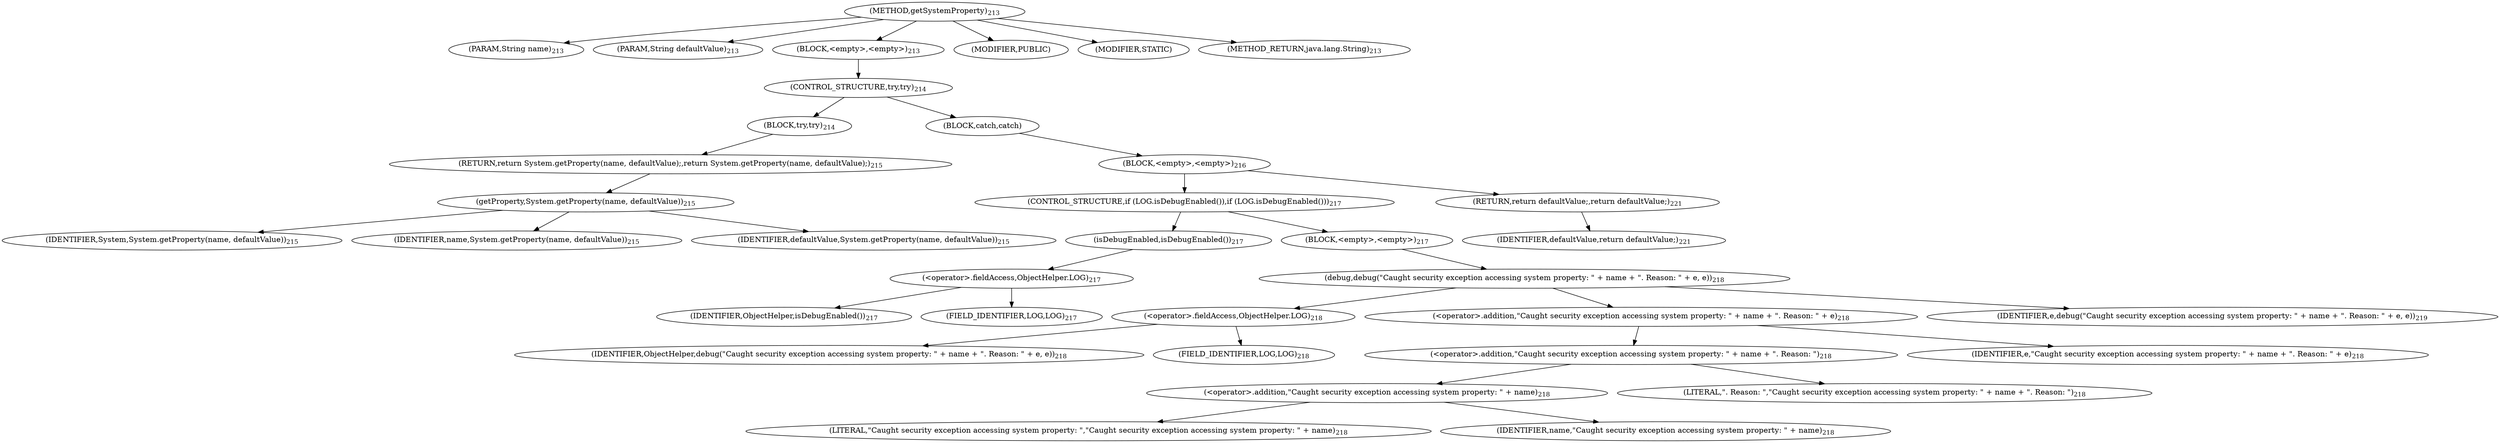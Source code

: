 digraph "getSystemProperty" {  
"441" [label = <(METHOD,getSystemProperty)<SUB>213</SUB>> ]
"442" [label = <(PARAM,String name)<SUB>213</SUB>> ]
"443" [label = <(PARAM,String defaultValue)<SUB>213</SUB>> ]
"444" [label = <(BLOCK,&lt;empty&gt;,&lt;empty&gt;)<SUB>213</SUB>> ]
"445" [label = <(CONTROL_STRUCTURE,try,try)<SUB>214</SUB>> ]
"446" [label = <(BLOCK,try,try)<SUB>214</SUB>> ]
"447" [label = <(RETURN,return System.getProperty(name, defaultValue);,return System.getProperty(name, defaultValue);)<SUB>215</SUB>> ]
"448" [label = <(getProperty,System.getProperty(name, defaultValue))<SUB>215</SUB>> ]
"449" [label = <(IDENTIFIER,System,System.getProperty(name, defaultValue))<SUB>215</SUB>> ]
"450" [label = <(IDENTIFIER,name,System.getProperty(name, defaultValue))<SUB>215</SUB>> ]
"451" [label = <(IDENTIFIER,defaultValue,System.getProperty(name, defaultValue))<SUB>215</SUB>> ]
"452" [label = <(BLOCK,catch,catch)> ]
"453" [label = <(BLOCK,&lt;empty&gt;,&lt;empty&gt;)<SUB>216</SUB>> ]
"454" [label = <(CONTROL_STRUCTURE,if (LOG.isDebugEnabled()),if (LOG.isDebugEnabled()))<SUB>217</SUB>> ]
"455" [label = <(isDebugEnabled,isDebugEnabled())<SUB>217</SUB>> ]
"456" [label = <(&lt;operator&gt;.fieldAccess,ObjectHelper.LOG)<SUB>217</SUB>> ]
"457" [label = <(IDENTIFIER,ObjectHelper,isDebugEnabled())<SUB>217</SUB>> ]
"458" [label = <(FIELD_IDENTIFIER,LOG,LOG)<SUB>217</SUB>> ]
"459" [label = <(BLOCK,&lt;empty&gt;,&lt;empty&gt;)<SUB>217</SUB>> ]
"460" [label = <(debug,debug(&quot;Caught security exception accessing system property: &quot; + name + &quot;. Reason: &quot; + e, e))<SUB>218</SUB>> ]
"461" [label = <(&lt;operator&gt;.fieldAccess,ObjectHelper.LOG)<SUB>218</SUB>> ]
"462" [label = <(IDENTIFIER,ObjectHelper,debug(&quot;Caught security exception accessing system property: &quot; + name + &quot;. Reason: &quot; + e, e))<SUB>218</SUB>> ]
"463" [label = <(FIELD_IDENTIFIER,LOG,LOG)<SUB>218</SUB>> ]
"464" [label = <(&lt;operator&gt;.addition,&quot;Caught security exception accessing system property: &quot; + name + &quot;. Reason: &quot; + e)<SUB>218</SUB>> ]
"465" [label = <(&lt;operator&gt;.addition,&quot;Caught security exception accessing system property: &quot; + name + &quot;. Reason: &quot;)<SUB>218</SUB>> ]
"466" [label = <(&lt;operator&gt;.addition,&quot;Caught security exception accessing system property: &quot; + name)<SUB>218</SUB>> ]
"467" [label = <(LITERAL,&quot;Caught security exception accessing system property: &quot;,&quot;Caught security exception accessing system property: &quot; + name)<SUB>218</SUB>> ]
"468" [label = <(IDENTIFIER,name,&quot;Caught security exception accessing system property: &quot; + name)<SUB>218</SUB>> ]
"469" [label = <(LITERAL,&quot;. Reason: &quot;,&quot;Caught security exception accessing system property: &quot; + name + &quot;. Reason: &quot;)<SUB>218</SUB>> ]
"470" [label = <(IDENTIFIER,e,&quot;Caught security exception accessing system property: &quot; + name + &quot;. Reason: &quot; + e)<SUB>218</SUB>> ]
"471" [label = <(IDENTIFIER,e,debug(&quot;Caught security exception accessing system property: &quot; + name + &quot;. Reason: &quot; + e, e))<SUB>219</SUB>> ]
"472" [label = <(RETURN,return defaultValue;,return defaultValue;)<SUB>221</SUB>> ]
"473" [label = <(IDENTIFIER,defaultValue,return defaultValue;)<SUB>221</SUB>> ]
"474" [label = <(MODIFIER,PUBLIC)> ]
"475" [label = <(MODIFIER,STATIC)> ]
"476" [label = <(METHOD_RETURN,java.lang.String)<SUB>213</SUB>> ]
  "441" -> "442" 
  "441" -> "443" 
  "441" -> "444" 
  "441" -> "474" 
  "441" -> "475" 
  "441" -> "476" 
  "444" -> "445" 
  "445" -> "446" 
  "445" -> "452" 
  "446" -> "447" 
  "447" -> "448" 
  "448" -> "449" 
  "448" -> "450" 
  "448" -> "451" 
  "452" -> "453" 
  "453" -> "454" 
  "453" -> "472" 
  "454" -> "455" 
  "454" -> "459" 
  "455" -> "456" 
  "456" -> "457" 
  "456" -> "458" 
  "459" -> "460" 
  "460" -> "461" 
  "460" -> "464" 
  "460" -> "471" 
  "461" -> "462" 
  "461" -> "463" 
  "464" -> "465" 
  "464" -> "470" 
  "465" -> "466" 
  "465" -> "469" 
  "466" -> "467" 
  "466" -> "468" 
  "472" -> "473" 
}
